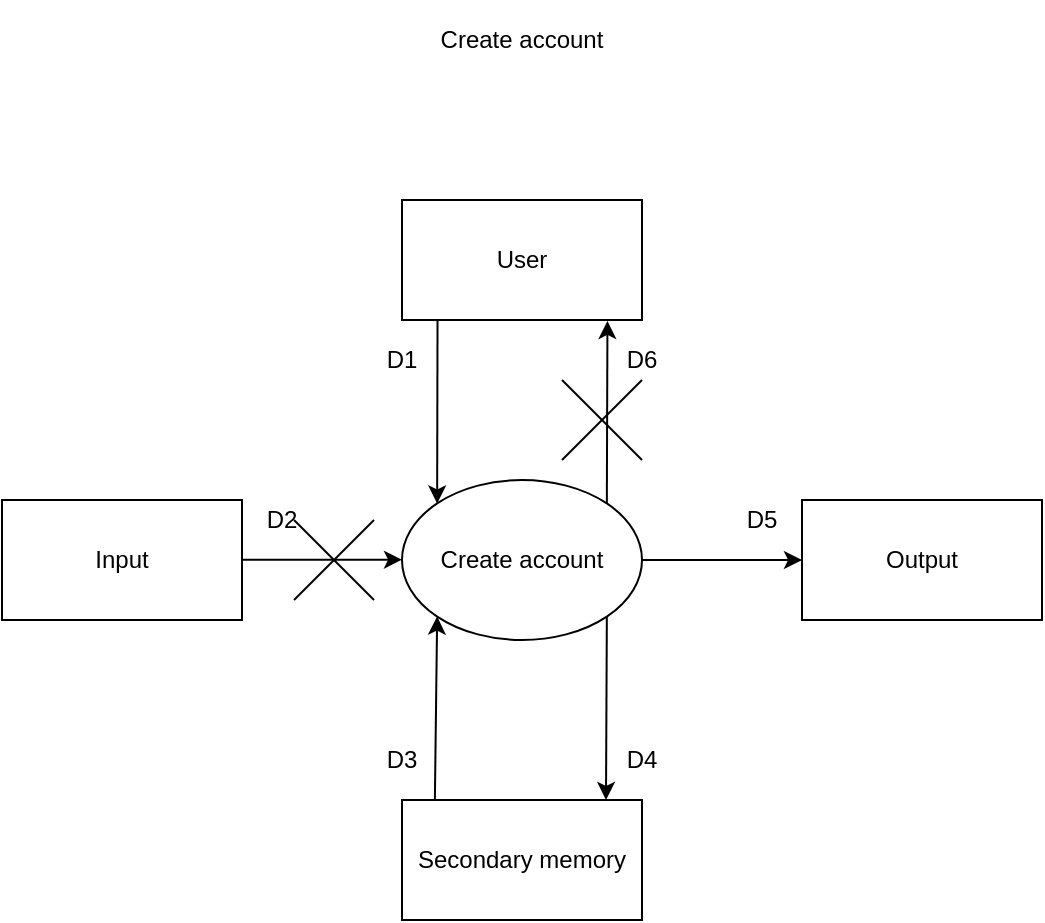 <mxfile version="21.1.2" type="device" pages="7">
  <diagram name="Create account" id="BIBEaf2-ss1-hUhWl6Ut">
    <mxGraphModel dx="1276" dy="654" grid="1" gridSize="10" guides="1" tooltips="1" connect="1" arrows="1" fold="1" page="1" pageScale="1" pageWidth="827" pageHeight="1169" math="0" shadow="0">
      <root>
        <mxCell id="0" />
        <mxCell id="1" parent="0" />
        <mxCell id="03LiYWnsOjExPJKQf6WM-1" value="User" style="rounded=0;whiteSpace=wrap;html=1;" parent="1" vertex="1">
          <mxGeometry x="354" y="140" width="120" height="60" as="geometry" />
        </mxCell>
        <mxCell id="03LiYWnsOjExPJKQf6WM-2" value="Create account" style="ellipse;whiteSpace=wrap;html=1;" parent="1" vertex="1">
          <mxGeometry x="354" y="280" width="120" height="80" as="geometry" />
        </mxCell>
        <mxCell id="03LiYWnsOjExPJKQf6WM-3" value="Secondary memory" style="rounded=0;whiteSpace=wrap;html=1;" parent="1" vertex="1">
          <mxGeometry x="354" y="440" width="120" height="60" as="geometry" />
        </mxCell>
        <mxCell id="03LiYWnsOjExPJKQf6WM-4" value="Output" style="rounded=0;whiteSpace=wrap;html=1;" parent="1" vertex="1">
          <mxGeometry x="554" y="290" width="120" height="60" as="geometry" />
        </mxCell>
        <mxCell id="03LiYWnsOjExPJKQf6WM-5" value="Input" style="rounded=0;whiteSpace=wrap;html=1;" parent="1" vertex="1">
          <mxGeometry x="154" y="290" width="120" height="60" as="geometry" />
        </mxCell>
        <mxCell id="03LiYWnsOjExPJKQf6WM-6" value="" style="endArrow=classic;html=1;rounded=0;exitX=0.148;exitY=1.002;exitDx=0;exitDy=0;entryX=0;entryY=0;entryDx=0;entryDy=0;exitPerimeter=0;" parent="1" source="03LiYWnsOjExPJKQf6WM-1" target="03LiYWnsOjExPJKQf6WM-2" edge="1">
          <mxGeometry width="50" height="50" relative="1" as="geometry">
            <mxPoint x="424" y="400" as="sourcePoint" />
            <mxPoint x="474" y="350" as="targetPoint" />
          </mxGeometry>
        </mxCell>
        <mxCell id="03LiYWnsOjExPJKQf6WM-7" value="" style="endArrow=classic;html=1;rounded=0;exitX=1;exitY=1;exitDx=0;exitDy=0;" parent="1" source="03LiYWnsOjExPJKQf6WM-2" edge="1">
          <mxGeometry width="50" height="50" relative="1" as="geometry">
            <mxPoint x="447.03" y="350" as="sourcePoint" />
            <mxPoint x="456" y="440" as="targetPoint" />
          </mxGeometry>
        </mxCell>
        <mxCell id="03LiYWnsOjExPJKQf6WM-8" value="" style="endArrow=classic;html=1;rounded=0;entryX=0;entryY=1;entryDx=0;entryDy=0;exitX=0.137;exitY=0.006;exitDx=0;exitDy=0;exitPerimeter=0;" parent="1" source="03LiYWnsOjExPJKQf6WM-3" target="03LiYWnsOjExPJKQf6WM-2" edge="1">
          <mxGeometry width="50" height="50" relative="1" as="geometry">
            <mxPoint x="372" y="440" as="sourcePoint" />
            <mxPoint x="444" y="340" as="targetPoint" />
          </mxGeometry>
        </mxCell>
        <mxCell id="03LiYWnsOjExPJKQf6WM-9" value="" style="endArrow=classic;html=1;rounded=0;entryX=0.856;entryY=1.008;entryDx=0;entryDy=0;exitX=1;exitY=0;exitDx=0;exitDy=0;entryPerimeter=0;" parent="1" source="03LiYWnsOjExPJKQf6WM-2" target="03LiYWnsOjExPJKQf6WM-1" edge="1">
          <mxGeometry width="50" height="50" relative="1" as="geometry">
            <mxPoint x="454" y="292" as="sourcePoint" />
            <mxPoint x="455.734" y="200.004" as="targetPoint" />
          </mxGeometry>
        </mxCell>
        <mxCell id="03LiYWnsOjExPJKQf6WM-10" value="" style="endArrow=classic;html=1;rounded=0;exitX=1;exitY=0.5;exitDx=0;exitDy=0;entryX=0;entryY=0.5;entryDx=0;entryDy=0;" parent="1" source="03LiYWnsOjExPJKQf6WM-2" target="03LiYWnsOjExPJKQf6WM-4" edge="1">
          <mxGeometry width="50" height="50" relative="1" as="geometry">
            <mxPoint x="424" y="330" as="sourcePoint" />
            <mxPoint x="474" y="280" as="targetPoint" />
          </mxGeometry>
        </mxCell>
        <mxCell id="03LiYWnsOjExPJKQf6WM-11" value="" style="endArrow=classic;html=1;rounded=0;exitX=1;exitY=0.5;exitDx=0;exitDy=0;entryX=0;entryY=0.5;entryDx=0;entryDy=0;" parent="1" edge="1">
          <mxGeometry width="50" height="50" relative="1" as="geometry">
            <mxPoint x="274" y="319.83" as="sourcePoint" />
            <mxPoint x="354" y="319.83" as="targetPoint" />
          </mxGeometry>
        </mxCell>
        <mxCell id="03LiYWnsOjExPJKQf6WM-12" value="D1" style="text;html=1;strokeColor=none;fillColor=none;align=center;verticalAlign=middle;whiteSpace=wrap;rounded=0;" parent="1" vertex="1">
          <mxGeometry x="334" y="200" width="40" height="40" as="geometry" />
        </mxCell>
        <mxCell id="03LiYWnsOjExPJKQf6WM-13" value="D2" style="text;html=1;strokeColor=none;fillColor=none;align=center;verticalAlign=middle;whiteSpace=wrap;rounded=0;" parent="1" vertex="1">
          <mxGeometry x="274" y="280" width="40" height="40" as="geometry" />
        </mxCell>
        <mxCell id="03LiYWnsOjExPJKQf6WM-14" value="D3" style="text;html=1;strokeColor=none;fillColor=none;align=center;verticalAlign=middle;whiteSpace=wrap;rounded=0;" parent="1" vertex="1">
          <mxGeometry x="334" y="400" width="40" height="40" as="geometry" />
        </mxCell>
        <mxCell id="03LiYWnsOjExPJKQf6WM-15" value="D4" style="text;html=1;strokeColor=none;fillColor=none;align=center;verticalAlign=middle;whiteSpace=wrap;rounded=0;" parent="1" vertex="1">
          <mxGeometry x="454" y="400" width="40" height="40" as="geometry" />
        </mxCell>
        <mxCell id="03LiYWnsOjExPJKQf6WM-16" value="D5" style="text;html=1;strokeColor=none;fillColor=none;align=center;verticalAlign=middle;whiteSpace=wrap;rounded=0;" parent="1" vertex="1">
          <mxGeometry x="514" y="280" width="40" height="40" as="geometry" />
        </mxCell>
        <mxCell id="03LiYWnsOjExPJKQf6WM-17" value="D6" style="text;html=1;strokeColor=none;fillColor=none;align=center;verticalAlign=middle;whiteSpace=wrap;rounded=0;" parent="1" vertex="1">
          <mxGeometry x="454" y="200" width="40" height="40" as="geometry" />
        </mxCell>
        <mxCell id="5VWhEeddjWl7yYg6swmp-1" value="Create account" style="text;html=1;strokeColor=none;fillColor=none;align=center;verticalAlign=middle;whiteSpace=wrap;rounded=0;" parent="1" vertex="1">
          <mxGeometry x="354" y="40" width="120" height="40" as="geometry" />
        </mxCell>
        <mxCell id="YqfO-cEBYnsqBdr-oe1B-1" value="" style="endArrow=none;html=1;rounded=0;" parent="1" edge="1">
          <mxGeometry width="50" height="50" relative="1" as="geometry">
            <mxPoint x="300" y="340" as="sourcePoint" />
            <mxPoint x="340" y="300" as="targetPoint" />
          </mxGeometry>
        </mxCell>
        <mxCell id="YqfO-cEBYnsqBdr-oe1B-2" value="" style="endArrow=none;html=1;rounded=0;" parent="1" edge="1">
          <mxGeometry width="50" height="50" relative="1" as="geometry">
            <mxPoint x="340" y="340" as="sourcePoint" />
            <mxPoint x="300" y="300" as="targetPoint" />
          </mxGeometry>
        </mxCell>
        <mxCell id="YqfO-cEBYnsqBdr-oe1B-9" value="" style="endArrow=none;html=1;rounded=0;" parent="1" edge="1">
          <mxGeometry width="50" height="50" relative="1" as="geometry">
            <mxPoint x="434" y="270" as="sourcePoint" />
            <mxPoint x="474" y="230" as="targetPoint" />
          </mxGeometry>
        </mxCell>
        <mxCell id="YqfO-cEBYnsqBdr-oe1B-10" value="" style="endArrow=none;html=1;rounded=0;" parent="1" edge="1">
          <mxGeometry width="50" height="50" relative="1" as="geometry">
            <mxPoint x="474" y="270" as="sourcePoint" />
            <mxPoint x="434" y="230" as="targetPoint" />
            <Array as="points" />
          </mxGeometry>
        </mxCell>
      </root>
    </mxGraphModel>
  </diagram>
  <diagram id="-hsOzXHvwZ4PfUWOee9R" name="Log in">
    <mxGraphModel dx="1276" dy="654" grid="1" gridSize="10" guides="1" tooltips="1" connect="1" arrows="1" fold="1" page="1" pageScale="1" pageWidth="827" pageHeight="1169" math="0" shadow="0">
      <root>
        <mxCell id="0" />
        <mxCell id="1" parent="0" />
        <mxCell id="x-r8puoE-dzUCW33SVRG-1" value="User" style="rounded=0;whiteSpace=wrap;html=1;" parent="1" vertex="1">
          <mxGeometry x="354" y="130" width="120" height="60" as="geometry" />
        </mxCell>
        <mxCell id="x-r8puoE-dzUCW33SVRG-2" value="Log in" style="ellipse;whiteSpace=wrap;html=1;" parent="1" vertex="1">
          <mxGeometry x="354" y="270" width="120" height="80" as="geometry" />
        </mxCell>
        <mxCell id="x-r8puoE-dzUCW33SVRG-3" value="Secondary memory" style="rounded=0;whiteSpace=wrap;html=1;" parent="1" vertex="1">
          <mxGeometry x="354" y="430" width="120" height="60" as="geometry" />
        </mxCell>
        <mxCell id="x-r8puoE-dzUCW33SVRG-4" value="Output" style="rounded=0;whiteSpace=wrap;html=1;" parent="1" vertex="1">
          <mxGeometry x="554" y="280" width="120" height="60" as="geometry" />
        </mxCell>
        <mxCell id="x-r8puoE-dzUCW33SVRG-5" value="Input" style="rounded=0;whiteSpace=wrap;html=1;" parent="1" vertex="1">
          <mxGeometry x="154" y="280" width="120" height="60" as="geometry" />
        </mxCell>
        <mxCell id="x-r8puoE-dzUCW33SVRG-6" value="" style="endArrow=classic;html=1;rounded=0;exitX=0.148;exitY=1.002;exitDx=0;exitDy=0;entryX=0;entryY=0;entryDx=0;entryDy=0;exitPerimeter=0;" parent="1" source="x-r8puoE-dzUCW33SVRG-1" target="x-r8puoE-dzUCW33SVRG-2" edge="1">
          <mxGeometry width="50" height="50" relative="1" as="geometry">
            <mxPoint x="424" y="390" as="sourcePoint" />
            <mxPoint x="474" y="340" as="targetPoint" />
          </mxGeometry>
        </mxCell>
        <mxCell id="x-r8puoE-dzUCW33SVRG-7" value="" style="endArrow=classic;html=1;rounded=0;exitX=1;exitY=1;exitDx=0;exitDy=0;" parent="1" source="x-r8puoE-dzUCW33SVRG-2" edge="1">
          <mxGeometry width="50" height="50" relative="1" as="geometry">
            <mxPoint x="447.03" y="340" as="sourcePoint" />
            <mxPoint x="456" y="430" as="targetPoint" />
          </mxGeometry>
        </mxCell>
        <mxCell id="x-r8puoE-dzUCW33SVRG-8" value="" style="endArrow=classic;html=1;rounded=0;entryX=0;entryY=1;entryDx=0;entryDy=0;exitX=0.137;exitY=0.006;exitDx=0;exitDy=0;exitPerimeter=0;" parent="1" source="x-r8puoE-dzUCW33SVRG-3" target="x-r8puoE-dzUCW33SVRG-2" edge="1">
          <mxGeometry width="50" height="50" relative="1" as="geometry">
            <mxPoint x="372" y="430" as="sourcePoint" />
            <mxPoint x="444" y="330" as="targetPoint" />
          </mxGeometry>
        </mxCell>
        <mxCell id="x-r8puoE-dzUCW33SVRG-9" value="" style="endArrow=classic;html=1;rounded=0;entryX=0.856;entryY=1.008;entryDx=0;entryDy=0;exitX=1;exitY=0;exitDx=0;exitDy=0;entryPerimeter=0;" parent="1" source="x-r8puoE-dzUCW33SVRG-2" target="x-r8puoE-dzUCW33SVRG-1" edge="1">
          <mxGeometry width="50" height="50" relative="1" as="geometry">
            <mxPoint x="454" y="282" as="sourcePoint" />
            <mxPoint x="455.734" y="190.004" as="targetPoint" />
          </mxGeometry>
        </mxCell>
        <mxCell id="x-r8puoE-dzUCW33SVRG-10" value="" style="endArrow=classic;html=1;rounded=0;exitX=1;exitY=0.5;exitDx=0;exitDy=0;entryX=0;entryY=0.5;entryDx=0;entryDy=0;" parent="1" source="x-r8puoE-dzUCW33SVRG-2" target="x-r8puoE-dzUCW33SVRG-4" edge="1">
          <mxGeometry width="50" height="50" relative="1" as="geometry">
            <mxPoint x="424" y="320" as="sourcePoint" />
            <mxPoint x="474" y="270" as="targetPoint" />
          </mxGeometry>
        </mxCell>
        <mxCell id="x-r8puoE-dzUCW33SVRG-11" value="" style="endArrow=classic;html=1;rounded=0;exitX=1;exitY=0.5;exitDx=0;exitDy=0;entryX=0;entryY=0.5;entryDx=0;entryDy=0;" parent="1" edge="1">
          <mxGeometry width="50" height="50" relative="1" as="geometry">
            <mxPoint x="274" y="309.83" as="sourcePoint" />
            <mxPoint x="354" y="309.83" as="targetPoint" />
          </mxGeometry>
        </mxCell>
        <mxCell id="x-r8puoE-dzUCW33SVRG-12" value="D1" style="text;html=1;strokeColor=none;fillColor=none;align=center;verticalAlign=middle;whiteSpace=wrap;rounded=0;" parent="1" vertex="1">
          <mxGeometry x="334" y="190" width="40" height="40" as="geometry" />
        </mxCell>
        <mxCell id="x-r8puoE-dzUCW33SVRG-13" value="D2" style="text;html=1;strokeColor=none;fillColor=none;align=center;verticalAlign=middle;whiteSpace=wrap;rounded=0;" parent="1" vertex="1">
          <mxGeometry x="274" y="270" width="40" height="40" as="geometry" />
        </mxCell>
        <mxCell id="x-r8puoE-dzUCW33SVRG-14" value="D3" style="text;html=1;strokeColor=none;fillColor=none;align=center;verticalAlign=middle;whiteSpace=wrap;rounded=0;" parent="1" vertex="1">
          <mxGeometry x="334" y="390" width="40" height="40" as="geometry" />
        </mxCell>
        <mxCell id="x-r8puoE-dzUCW33SVRG-15" value="D4" style="text;html=1;strokeColor=none;fillColor=none;align=center;verticalAlign=middle;whiteSpace=wrap;rounded=0;" parent="1" vertex="1">
          <mxGeometry x="454" y="390" width="40" height="40" as="geometry" />
        </mxCell>
        <mxCell id="x-r8puoE-dzUCW33SVRG-16" value="D5" style="text;html=1;strokeColor=none;fillColor=none;align=center;verticalAlign=middle;whiteSpace=wrap;rounded=0;" parent="1" vertex="1">
          <mxGeometry x="514" y="270" width="40" height="40" as="geometry" />
        </mxCell>
        <mxCell id="x-r8puoE-dzUCW33SVRG-17" value="D6" style="text;html=1;strokeColor=none;fillColor=none;align=center;verticalAlign=middle;whiteSpace=wrap;rounded=0;" parent="1" vertex="1">
          <mxGeometry x="454" y="190" width="40" height="40" as="geometry" />
        </mxCell>
        <mxCell id="WzZ-k5eQap-HWZH0hxRN-1" value="" style="rounded=0;whiteSpace=wrap;html=1;" parent="1" vertex="1">
          <mxGeometry x="354" y="40" width="120" height="40" as="geometry" />
        </mxCell>
        <mxCell id="WzZ-k5eQap-HWZH0hxRN-2" value="Log in" style="text;html=1;strokeColor=none;fillColor=none;align=center;verticalAlign=middle;whiteSpace=wrap;rounded=0;" parent="1" vertex="1">
          <mxGeometry x="354" y="40" width="120" height="40" as="geometry" />
        </mxCell>
        <mxCell id="QjcbEzJSwPeAbwuxLvSr-1" value="" style="endArrow=none;html=1;rounded=0;" parent="1" edge="1">
          <mxGeometry width="50" height="50" relative="1" as="geometry">
            <mxPoint x="300" y="330" as="sourcePoint" />
            <mxPoint x="340" y="290" as="targetPoint" />
          </mxGeometry>
        </mxCell>
        <mxCell id="QjcbEzJSwPeAbwuxLvSr-2" value="" style="endArrow=none;html=1;rounded=0;" parent="1" edge="1">
          <mxGeometry width="50" height="50" relative="1" as="geometry">
            <mxPoint x="340" y="330" as="sourcePoint" />
            <mxPoint x="300" y="290" as="targetPoint" />
          </mxGeometry>
        </mxCell>
        <mxCell id="QjcbEzJSwPeAbwuxLvSr-7" value="" style="endArrow=none;html=1;rounded=0;" parent="1" edge="1">
          <mxGeometry width="50" height="50" relative="1" as="geometry">
            <mxPoint x="434" y="400" as="sourcePoint" />
            <mxPoint x="474" y="360" as="targetPoint" />
          </mxGeometry>
        </mxCell>
        <mxCell id="QjcbEzJSwPeAbwuxLvSr-8" value="" style="endArrow=none;html=1;rounded=0;" parent="1" edge="1">
          <mxGeometry width="50" height="50" relative="1" as="geometry">
            <mxPoint x="474" y="400" as="sourcePoint" />
            <mxPoint x="434" y="360" as="targetPoint" />
          </mxGeometry>
        </mxCell>
      </root>
    </mxGraphModel>
  </diagram>
  <diagram id="bkbQI73qfmuZRDcqWcdj" name="Room management">
    <mxGraphModel dx="449" dy="654" grid="1" gridSize="10" guides="1" tooltips="1" connect="1" arrows="1" fold="1" page="1" pageScale="1" pageWidth="827" pageHeight="1169" math="0" shadow="0">
      <root>
        <mxCell id="0" />
        <mxCell id="1" parent="0" />
        <mxCell id="aENjVG01VglO0HFT_u43-2" value="" style="rounded=0;whiteSpace=wrap;html=1;" parent="1" vertex="1">
          <mxGeometry x="1181" y="40" width="120" height="40" as="geometry" />
        </mxCell>
        <mxCell id="aENjVG01VglO0HFT_u43-3" value="Room management" style="text;html=1;strokeColor=none;fillColor=none;align=center;verticalAlign=middle;whiteSpace=wrap;rounded=0;" parent="1" vertex="1">
          <mxGeometry x="1181" y="40" width="120" height="40" as="geometry" />
        </mxCell>
        <mxCell id="tMgthLuaHEAWvU4kkPge-1" value="User" style="rounded=0;whiteSpace=wrap;html=1;" parent="1" vertex="1">
          <mxGeometry x="1181" y="160" width="120" height="60" as="geometry" />
        </mxCell>
        <mxCell id="tMgthLuaHEAWvU4kkPge-2" value="Room management" style="ellipse;whiteSpace=wrap;html=1;" parent="1" vertex="1">
          <mxGeometry x="1181" y="300" width="120" height="80" as="geometry" />
        </mxCell>
        <mxCell id="tMgthLuaHEAWvU4kkPge-3" value="Secondary memory" style="rounded=0;whiteSpace=wrap;html=1;" parent="1" vertex="1">
          <mxGeometry x="1181" y="460" width="120" height="60" as="geometry" />
        </mxCell>
        <mxCell id="tMgthLuaHEAWvU4kkPge-4" value="Output" style="rounded=0;whiteSpace=wrap;html=1;" parent="1" vertex="1">
          <mxGeometry x="1381" y="310" width="120" height="60" as="geometry" />
        </mxCell>
        <mxCell id="tMgthLuaHEAWvU4kkPge-5" value="Input" style="rounded=0;whiteSpace=wrap;html=1;" parent="1" vertex="1">
          <mxGeometry x="981" y="310" width="120" height="60" as="geometry" />
        </mxCell>
        <mxCell id="tMgthLuaHEAWvU4kkPge-6" value="" style="endArrow=classic;html=1;rounded=0;exitX=0.148;exitY=1.002;exitDx=0;exitDy=0;entryX=0;entryY=0;entryDx=0;entryDy=0;exitPerimeter=0;" parent="1" source="tMgthLuaHEAWvU4kkPge-1" target="tMgthLuaHEAWvU4kkPge-2" edge="1">
          <mxGeometry width="50" height="50" relative="1" as="geometry">
            <mxPoint x="1251" y="420" as="sourcePoint" />
            <mxPoint x="1301" y="370" as="targetPoint" />
          </mxGeometry>
        </mxCell>
        <mxCell id="tMgthLuaHEAWvU4kkPge-7" value="" style="endArrow=classic;html=1;rounded=0;exitX=1;exitY=1;exitDx=0;exitDy=0;" parent="1" source="tMgthLuaHEAWvU4kkPge-2" edge="1">
          <mxGeometry width="50" height="50" relative="1" as="geometry">
            <mxPoint x="1274.03" y="370" as="sourcePoint" />
            <mxPoint x="1283" y="460" as="targetPoint" />
          </mxGeometry>
        </mxCell>
        <mxCell id="tMgthLuaHEAWvU4kkPge-8" value="" style="endArrow=classic;html=1;rounded=0;entryX=0;entryY=1;entryDx=0;entryDy=0;exitX=0.137;exitY=0.006;exitDx=0;exitDy=0;exitPerimeter=0;" parent="1" source="tMgthLuaHEAWvU4kkPge-3" target="tMgthLuaHEAWvU4kkPge-2" edge="1">
          <mxGeometry width="50" height="50" relative="1" as="geometry">
            <mxPoint x="1199" y="460" as="sourcePoint" />
            <mxPoint x="1271" y="360" as="targetPoint" />
          </mxGeometry>
        </mxCell>
        <mxCell id="tMgthLuaHEAWvU4kkPge-9" value="" style="endArrow=classic;html=1;rounded=0;entryX=0.856;entryY=1.008;entryDx=0;entryDy=0;exitX=1;exitY=0;exitDx=0;exitDy=0;entryPerimeter=0;" parent="1" source="tMgthLuaHEAWvU4kkPge-2" target="tMgthLuaHEAWvU4kkPge-1" edge="1">
          <mxGeometry width="50" height="50" relative="1" as="geometry">
            <mxPoint x="1281" y="312" as="sourcePoint" />
            <mxPoint x="1282.734" y="220.004" as="targetPoint" />
          </mxGeometry>
        </mxCell>
        <mxCell id="tMgthLuaHEAWvU4kkPge-10" value="" style="endArrow=classic;html=1;rounded=0;exitX=1;exitY=0.5;exitDx=0;exitDy=0;entryX=0;entryY=0.5;entryDx=0;entryDy=0;" parent="1" source="tMgthLuaHEAWvU4kkPge-2" target="tMgthLuaHEAWvU4kkPge-4" edge="1">
          <mxGeometry width="50" height="50" relative="1" as="geometry">
            <mxPoint x="1251" y="350" as="sourcePoint" />
            <mxPoint x="1301" y="300" as="targetPoint" />
          </mxGeometry>
        </mxCell>
        <mxCell id="tMgthLuaHEAWvU4kkPge-11" value="" style="endArrow=classic;html=1;rounded=0;exitX=1;exitY=0.5;exitDx=0;exitDy=0;entryX=0;entryY=0.5;entryDx=0;entryDy=0;" parent="1" edge="1">
          <mxGeometry width="50" height="50" relative="1" as="geometry">
            <mxPoint x="1101" y="339.83" as="sourcePoint" />
            <mxPoint x="1181" y="339.83" as="targetPoint" />
          </mxGeometry>
        </mxCell>
        <mxCell id="tMgthLuaHEAWvU4kkPge-12" value="D1" style="text;html=1;strokeColor=none;fillColor=none;align=center;verticalAlign=middle;whiteSpace=wrap;rounded=0;" parent="1" vertex="1">
          <mxGeometry x="1161" y="220" width="40" height="40" as="geometry" />
        </mxCell>
        <mxCell id="tMgthLuaHEAWvU4kkPge-13" value="D2" style="text;html=1;strokeColor=none;fillColor=none;align=center;verticalAlign=middle;whiteSpace=wrap;rounded=0;" parent="1" vertex="1">
          <mxGeometry x="1101" y="300" width="40" height="40" as="geometry" />
        </mxCell>
        <mxCell id="tMgthLuaHEAWvU4kkPge-14" value="D3" style="text;html=1;strokeColor=none;fillColor=none;align=center;verticalAlign=middle;whiteSpace=wrap;rounded=0;" parent="1" vertex="1">
          <mxGeometry x="1161" y="420" width="40" height="40" as="geometry" />
        </mxCell>
        <mxCell id="tMgthLuaHEAWvU4kkPge-15" value="D4" style="text;html=1;strokeColor=none;fillColor=none;align=center;verticalAlign=middle;whiteSpace=wrap;rounded=0;" parent="1" vertex="1">
          <mxGeometry x="1281" y="420" width="40" height="40" as="geometry" />
        </mxCell>
        <mxCell id="tMgthLuaHEAWvU4kkPge-16" value="D5" style="text;html=1;strokeColor=none;fillColor=none;align=center;verticalAlign=middle;whiteSpace=wrap;rounded=0;" parent="1" vertex="1">
          <mxGeometry x="1341" y="300" width="40" height="40" as="geometry" />
        </mxCell>
        <mxCell id="tMgthLuaHEAWvU4kkPge-17" value="D6" style="text;html=1;strokeColor=none;fillColor=none;align=center;verticalAlign=middle;whiteSpace=wrap;rounded=0;" parent="1" vertex="1">
          <mxGeometry x="1281" y="220" width="40" height="40" as="geometry" />
        </mxCell>
        <mxCell id="yk8JkqRLjt_2FmbV7-th-1" value="" style="endArrow=none;html=1;rounded=0;" parent="1" edge="1">
          <mxGeometry width="50" height="50" relative="1" as="geometry">
            <mxPoint x="1130" y="360" as="sourcePoint" />
            <mxPoint x="1170" y="320" as="targetPoint" />
          </mxGeometry>
        </mxCell>
        <mxCell id="yk8JkqRLjt_2FmbV7-th-2" value="" style="endArrow=none;html=1;rounded=0;" parent="1" edge="1">
          <mxGeometry width="50" height="50" relative="1" as="geometry">
            <mxPoint x="1170" y="360" as="sourcePoint" />
            <mxPoint x="1130" y="320" as="targetPoint" />
          </mxGeometry>
        </mxCell>
      </root>
    </mxGraphModel>
  </diagram>
  <diagram id="colqPvY0u1HghO0mSxa-" name="create service user record">
    <mxGraphModel dx="449" dy="654" grid="1" gridSize="10" guides="1" tooltips="1" connect="1" arrows="1" fold="1" page="1" pageScale="1" pageWidth="827" pageHeight="1169" math="0" shadow="0">
      <root>
        <mxCell id="0" />
        <mxCell id="1" parent="0" />
        <mxCell id="IKU_hHkoV9qEa0neEuc6-1" value="User" style="rounded=0;whiteSpace=wrap;html=1;" parent="1" vertex="1">
          <mxGeometry x="1181" y="160" width="120" height="60" as="geometry" />
        </mxCell>
        <mxCell id="IKU_hHkoV9qEa0neEuc6-2" value="Create service user record" style="ellipse;whiteSpace=wrap;html=1;" parent="1" vertex="1">
          <mxGeometry x="1181" y="300" width="120" height="80" as="geometry" />
        </mxCell>
        <mxCell id="IKU_hHkoV9qEa0neEuc6-3" value="Secondary memory" style="rounded=0;whiteSpace=wrap;html=1;" parent="1" vertex="1">
          <mxGeometry x="1181" y="460" width="120" height="60" as="geometry" />
        </mxCell>
        <mxCell id="IKU_hHkoV9qEa0neEuc6-4" value="Output" style="rounded=0;whiteSpace=wrap;html=1;" parent="1" vertex="1">
          <mxGeometry x="1381" y="310" width="120" height="60" as="geometry" />
        </mxCell>
        <mxCell id="IKU_hHkoV9qEa0neEuc6-5" value="Input" style="rounded=0;whiteSpace=wrap;html=1;" parent="1" vertex="1">
          <mxGeometry x="981" y="310" width="120" height="60" as="geometry" />
        </mxCell>
        <mxCell id="IKU_hHkoV9qEa0neEuc6-6" value="" style="endArrow=classic;html=1;rounded=0;exitX=0.148;exitY=1.002;exitDx=0;exitDy=0;entryX=0;entryY=0;entryDx=0;entryDy=0;exitPerimeter=0;" parent="1" source="IKU_hHkoV9qEa0neEuc6-1" target="IKU_hHkoV9qEa0neEuc6-2" edge="1">
          <mxGeometry width="50" height="50" relative="1" as="geometry">
            <mxPoint x="1251" y="420" as="sourcePoint" />
            <mxPoint x="1301" y="370" as="targetPoint" />
          </mxGeometry>
        </mxCell>
        <mxCell id="IKU_hHkoV9qEa0neEuc6-7" value="" style="endArrow=classic;html=1;rounded=0;exitX=1;exitY=1;exitDx=0;exitDy=0;" parent="1" source="IKU_hHkoV9qEa0neEuc6-2" edge="1">
          <mxGeometry width="50" height="50" relative="1" as="geometry">
            <mxPoint x="1274.03" y="370" as="sourcePoint" />
            <mxPoint x="1283" y="460" as="targetPoint" />
          </mxGeometry>
        </mxCell>
        <mxCell id="IKU_hHkoV9qEa0neEuc6-8" value="" style="endArrow=classic;html=1;rounded=0;entryX=0;entryY=1;entryDx=0;entryDy=0;exitX=0.137;exitY=0.006;exitDx=0;exitDy=0;exitPerimeter=0;" parent="1" source="IKU_hHkoV9qEa0neEuc6-3" target="IKU_hHkoV9qEa0neEuc6-2" edge="1">
          <mxGeometry width="50" height="50" relative="1" as="geometry">
            <mxPoint x="1199" y="460" as="sourcePoint" />
            <mxPoint x="1271" y="360" as="targetPoint" />
          </mxGeometry>
        </mxCell>
        <mxCell id="IKU_hHkoV9qEa0neEuc6-9" value="" style="endArrow=classic;html=1;rounded=0;entryX=0.856;entryY=1.008;entryDx=0;entryDy=0;exitX=1;exitY=0;exitDx=0;exitDy=0;entryPerimeter=0;" parent="1" source="IKU_hHkoV9qEa0neEuc6-2" target="IKU_hHkoV9qEa0neEuc6-1" edge="1">
          <mxGeometry width="50" height="50" relative="1" as="geometry">
            <mxPoint x="1281" y="312" as="sourcePoint" />
            <mxPoint x="1282.734" y="220.004" as="targetPoint" />
          </mxGeometry>
        </mxCell>
        <mxCell id="IKU_hHkoV9qEa0neEuc6-10" value="" style="endArrow=classic;html=1;rounded=0;exitX=1;exitY=0.5;exitDx=0;exitDy=0;entryX=0;entryY=0.5;entryDx=0;entryDy=0;" parent="1" source="IKU_hHkoV9qEa0neEuc6-2" target="IKU_hHkoV9qEa0neEuc6-4" edge="1">
          <mxGeometry width="50" height="50" relative="1" as="geometry">
            <mxPoint x="1251" y="350" as="sourcePoint" />
            <mxPoint x="1301" y="300" as="targetPoint" />
          </mxGeometry>
        </mxCell>
        <mxCell id="IKU_hHkoV9qEa0neEuc6-11" value="" style="endArrow=classic;html=1;rounded=0;exitX=1;exitY=0.5;exitDx=0;exitDy=0;entryX=0;entryY=0.5;entryDx=0;entryDy=0;" parent="1" edge="1">
          <mxGeometry width="50" height="50" relative="1" as="geometry">
            <mxPoint x="1101" y="339.83" as="sourcePoint" />
            <mxPoint x="1181" y="339.83" as="targetPoint" />
          </mxGeometry>
        </mxCell>
        <mxCell id="IKU_hHkoV9qEa0neEuc6-12" value="D1" style="text;html=1;strokeColor=none;fillColor=none;align=center;verticalAlign=middle;whiteSpace=wrap;rounded=0;" parent="1" vertex="1">
          <mxGeometry x="1161" y="220" width="40" height="40" as="geometry" />
        </mxCell>
        <mxCell id="IKU_hHkoV9qEa0neEuc6-13" value="D2" style="text;html=1;strokeColor=none;fillColor=none;align=center;verticalAlign=middle;whiteSpace=wrap;rounded=0;" parent="1" vertex="1">
          <mxGeometry x="1101" y="300" width="40" height="40" as="geometry" />
        </mxCell>
        <mxCell id="IKU_hHkoV9qEa0neEuc6-14" value="D3" style="text;html=1;strokeColor=none;fillColor=none;align=center;verticalAlign=middle;whiteSpace=wrap;rounded=0;" parent="1" vertex="1">
          <mxGeometry x="1161" y="420" width="40" height="40" as="geometry" />
        </mxCell>
        <mxCell id="IKU_hHkoV9qEa0neEuc6-15" value="D4" style="text;html=1;strokeColor=none;fillColor=none;align=center;verticalAlign=middle;whiteSpace=wrap;rounded=0;" parent="1" vertex="1">
          <mxGeometry x="1281" y="420" width="40" height="40" as="geometry" />
        </mxCell>
        <mxCell id="IKU_hHkoV9qEa0neEuc6-16" value="D5" style="text;html=1;strokeColor=none;fillColor=none;align=center;verticalAlign=middle;whiteSpace=wrap;rounded=0;" parent="1" vertex="1">
          <mxGeometry x="1341" y="300" width="40" height="40" as="geometry" />
        </mxCell>
        <mxCell id="IKU_hHkoV9qEa0neEuc6-17" value="D6" style="text;html=1;strokeColor=none;fillColor=none;align=center;verticalAlign=middle;whiteSpace=wrap;rounded=0;" parent="1" vertex="1">
          <mxGeometry x="1281" y="220" width="40" height="40" as="geometry" />
        </mxCell>
        <mxCell id="IKU_hHkoV9qEa0neEuc6-18" value="" style="endArrow=none;html=1;rounded=0;" parent="1" edge="1">
          <mxGeometry width="50" height="50" relative="1" as="geometry">
            <mxPoint x="1130" y="360" as="sourcePoint" />
            <mxPoint x="1170" y="320" as="targetPoint" />
          </mxGeometry>
        </mxCell>
        <mxCell id="IKU_hHkoV9qEa0neEuc6-19" value="" style="endArrow=none;html=1;rounded=0;" parent="1" edge="1">
          <mxGeometry width="50" height="50" relative="1" as="geometry">
            <mxPoint x="1170" y="360" as="sourcePoint" />
            <mxPoint x="1130" y="320" as="targetPoint" />
          </mxGeometry>
        </mxCell>
        <mxCell id="IKU_hHkoV9qEa0neEuc6-20" value="" style="rounded=0;whiteSpace=wrap;html=1;" parent="1" vertex="1">
          <mxGeometry x="1181" y="40" width="120" height="40" as="geometry" />
        </mxCell>
        <mxCell id="IKU_hHkoV9qEa0neEuc6-21" value="Create service user record" style="text;html=1;strokeColor=none;fillColor=none;align=center;verticalAlign=middle;whiteSpace=wrap;rounded=0;" parent="1" vertex="1">
          <mxGeometry x="1181" y="40" width="120" height="40" as="geometry" />
        </mxCell>
      </root>
    </mxGraphModel>
  </diagram>
  <diagram id="VEI24Lki0pwasV1yhZwh" name="Check out+ payment">
    <mxGraphModel dx="449" dy="654" grid="1" gridSize="10" guides="1" tooltips="1" connect="1" arrows="1" fold="1" page="1" pageScale="1" pageWidth="827" pageHeight="1169" math="0" shadow="0">
      <root>
        <mxCell id="0" />
        <mxCell id="1" parent="0" />
        <mxCell id="NwFUrbd3ngti3OzTtEV4-1" value="User" style="rounded=0;whiteSpace=wrap;html=1;" parent="1" vertex="1">
          <mxGeometry x="1181" y="160" width="120" height="60" as="geometry" />
        </mxCell>
        <mxCell id="NwFUrbd3ngti3OzTtEV4-2" value="Check out + payment" style="ellipse;whiteSpace=wrap;html=1;" parent="1" vertex="1">
          <mxGeometry x="1181" y="300" width="120" height="80" as="geometry" />
        </mxCell>
        <mxCell id="NwFUrbd3ngti3OzTtEV4-3" value="Secondary memory" style="rounded=0;whiteSpace=wrap;html=1;" parent="1" vertex="1">
          <mxGeometry x="1181" y="460" width="120" height="60" as="geometry" />
        </mxCell>
        <mxCell id="NwFUrbd3ngti3OzTtEV4-4" value="Output" style="rounded=0;whiteSpace=wrap;html=1;" parent="1" vertex="1">
          <mxGeometry x="1381" y="310" width="120" height="60" as="geometry" />
        </mxCell>
        <mxCell id="NwFUrbd3ngti3OzTtEV4-5" value="Input" style="rounded=0;whiteSpace=wrap;html=1;" parent="1" vertex="1">
          <mxGeometry x="981" y="310" width="120" height="60" as="geometry" />
        </mxCell>
        <mxCell id="NwFUrbd3ngti3OzTtEV4-6" value="" style="endArrow=classic;html=1;rounded=0;exitX=0.148;exitY=1.002;exitDx=0;exitDy=0;entryX=0;entryY=0;entryDx=0;entryDy=0;exitPerimeter=0;" parent="1" source="NwFUrbd3ngti3OzTtEV4-1" target="NwFUrbd3ngti3OzTtEV4-2" edge="1">
          <mxGeometry width="50" height="50" relative="1" as="geometry">
            <mxPoint x="1251" y="420" as="sourcePoint" />
            <mxPoint x="1301" y="370" as="targetPoint" />
          </mxGeometry>
        </mxCell>
        <mxCell id="NwFUrbd3ngti3OzTtEV4-7" value="" style="endArrow=classic;html=1;rounded=0;exitX=1;exitY=1;exitDx=0;exitDy=0;" parent="1" source="NwFUrbd3ngti3OzTtEV4-2" edge="1">
          <mxGeometry width="50" height="50" relative="1" as="geometry">
            <mxPoint x="1274.03" y="370" as="sourcePoint" />
            <mxPoint x="1283" y="460" as="targetPoint" />
          </mxGeometry>
        </mxCell>
        <mxCell id="NwFUrbd3ngti3OzTtEV4-8" value="" style="endArrow=classic;html=1;rounded=0;entryX=0;entryY=1;entryDx=0;entryDy=0;exitX=0.137;exitY=0.006;exitDx=0;exitDy=0;exitPerimeter=0;" parent="1" source="NwFUrbd3ngti3OzTtEV4-3" target="NwFUrbd3ngti3OzTtEV4-2" edge="1">
          <mxGeometry width="50" height="50" relative="1" as="geometry">
            <mxPoint x="1199" y="460" as="sourcePoint" />
            <mxPoint x="1271" y="360" as="targetPoint" />
          </mxGeometry>
        </mxCell>
        <mxCell id="NwFUrbd3ngti3OzTtEV4-9" value="" style="endArrow=classic;html=1;rounded=0;entryX=0.856;entryY=1.008;entryDx=0;entryDy=0;exitX=1;exitY=0;exitDx=0;exitDy=0;entryPerimeter=0;" parent="1" source="NwFUrbd3ngti3OzTtEV4-2" target="NwFUrbd3ngti3OzTtEV4-1" edge="1">
          <mxGeometry width="50" height="50" relative="1" as="geometry">
            <mxPoint x="1281" y="312" as="sourcePoint" />
            <mxPoint x="1282.734" y="220.004" as="targetPoint" />
          </mxGeometry>
        </mxCell>
        <mxCell id="NwFUrbd3ngti3OzTtEV4-10" value="" style="endArrow=classic;html=1;rounded=0;exitX=1;exitY=0.5;exitDx=0;exitDy=0;entryX=0;entryY=0.5;entryDx=0;entryDy=0;" parent="1" source="NwFUrbd3ngti3OzTtEV4-2" target="NwFUrbd3ngti3OzTtEV4-4" edge="1">
          <mxGeometry width="50" height="50" relative="1" as="geometry">
            <mxPoint x="1251" y="350" as="sourcePoint" />
            <mxPoint x="1301" y="300" as="targetPoint" />
          </mxGeometry>
        </mxCell>
        <mxCell id="NwFUrbd3ngti3OzTtEV4-11" value="" style="endArrow=classic;html=1;rounded=0;exitX=1;exitY=0.5;exitDx=0;exitDy=0;entryX=0;entryY=0.5;entryDx=0;entryDy=0;" parent="1" edge="1">
          <mxGeometry width="50" height="50" relative="1" as="geometry">
            <mxPoint x="1101" y="339.83" as="sourcePoint" />
            <mxPoint x="1181" y="339.83" as="targetPoint" />
          </mxGeometry>
        </mxCell>
        <mxCell id="NwFUrbd3ngti3OzTtEV4-12" value="D1" style="text;html=1;strokeColor=none;fillColor=none;align=center;verticalAlign=middle;whiteSpace=wrap;rounded=0;" parent="1" vertex="1">
          <mxGeometry x="1161" y="220" width="40" height="40" as="geometry" />
        </mxCell>
        <mxCell id="NwFUrbd3ngti3OzTtEV4-13" value="D2" style="text;html=1;strokeColor=none;fillColor=none;align=center;verticalAlign=middle;whiteSpace=wrap;rounded=0;" parent="1" vertex="1">
          <mxGeometry x="1101" y="300" width="40" height="40" as="geometry" />
        </mxCell>
        <mxCell id="NwFUrbd3ngti3OzTtEV4-14" value="D3" style="text;html=1;strokeColor=none;fillColor=none;align=center;verticalAlign=middle;whiteSpace=wrap;rounded=0;" parent="1" vertex="1">
          <mxGeometry x="1161" y="420" width="40" height="40" as="geometry" />
        </mxCell>
        <mxCell id="NwFUrbd3ngti3OzTtEV4-15" value="D4" style="text;html=1;strokeColor=none;fillColor=none;align=center;verticalAlign=middle;whiteSpace=wrap;rounded=0;" parent="1" vertex="1">
          <mxGeometry x="1281" y="420" width="40" height="40" as="geometry" />
        </mxCell>
        <mxCell id="NwFUrbd3ngti3OzTtEV4-16" value="D5" style="text;html=1;strokeColor=none;fillColor=none;align=center;verticalAlign=middle;whiteSpace=wrap;rounded=0;" parent="1" vertex="1">
          <mxGeometry x="1341" y="300" width="40" height="40" as="geometry" />
        </mxCell>
        <mxCell id="NwFUrbd3ngti3OzTtEV4-17" value="D6" style="text;html=1;strokeColor=none;fillColor=none;align=center;verticalAlign=middle;whiteSpace=wrap;rounded=0;" parent="1" vertex="1">
          <mxGeometry x="1281" y="220" width="40" height="40" as="geometry" />
        </mxCell>
        <mxCell id="NwFUrbd3ngti3OzTtEV4-18" value="" style="endArrow=none;html=1;rounded=0;" parent="1" edge="1">
          <mxGeometry width="50" height="50" relative="1" as="geometry">
            <mxPoint x="1130" y="360" as="sourcePoint" />
            <mxPoint x="1170" y="320" as="targetPoint" />
          </mxGeometry>
        </mxCell>
        <mxCell id="NwFUrbd3ngti3OzTtEV4-19" value="" style="endArrow=none;html=1;rounded=0;" parent="1" edge="1">
          <mxGeometry width="50" height="50" relative="1" as="geometry">
            <mxPoint x="1170" y="360" as="sourcePoint" />
            <mxPoint x="1130" y="320" as="targetPoint" />
          </mxGeometry>
        </mxCell>
        <mxCell id="NwFUrbd3ngti3OzTtEV4-20" value="" style="rounded=0;whiteSpace=wrap;html=1;" parent="1" vertex="1">
          <mxGeometry x="1153" y="40" width="176" height="40" as="geometry" />
        </mxCell>
        <mxCell id="NwFUrbd3ngti3OzTtEV4-21" value="Check out + payment" style="text;html=1;strokeColor=none;fillColor=none;align=center;verticalAlign=middle;whiteSpace=wrap;rounded=0;" parent="1" vertex="1">
          <mxGeometry x="1153" y="40" width="176" height="40" as="geometry" />
        </mxCell>
      </root>
    </mxGraphModel>
  </diagram>
  <diagram id="qdMztO6WiAvin7e9hxb1" name="Change regulations">
    <mxGraphModel dx="449" dy="654" grid="1" gridSize="10" guides="1" tooltips="1" connect="1" arrows="1" fold="1" page="1" pageScale="1" pageWidth="827" pageHeight="1169" math="0" shadow="0">
      <root>
        <mxCell id="0" />
        <mxCell id="1" parent="0" />
        <mxCell id="bV9kbe6etQ0cfUn2FGgD-1" value="User" style="rounded=0;whiteSpace=wrap;html=1;" parent="1" vertex="1">
          <mxGeometry x="1181" y="160" width="120" height="60" as="geometry" />
        </mxCell>
        <mxCell id="bV9kbe6etQ0cfUn2FGgD-2" value="Change regulations" style="ellipse;whiteSpace=wrap;html=1;" parent="1" vertex="1">
          <mxGeometry x="1181" y="300" width="120" height="80" as="geometry" />
        </mxCell>
        <mxCell id="bV9kbe6etQ0cfUn2FGgD-3" value="Secondary memory" style="rounded=0;whiteSpace=wrap;html=1;" parent="1" vertex="1">
          <mxGeometry x="1181" y="460" width="120" height="60" as="geometry" />
        </mxCell>
        <mxCell id="bV9kbe6etQ0cfUn2FGgD-4" value="Output" style="rounded=0;whiteSpace=wrap;html=1;" parent="1" vertex="1">
          <mxGeometry x="1381" y="310" width="120" height="60" as="geometry" />
        </mxCell>
        <mxCell id="bV9kbe6etQ0cfUn2FGgD-5" value="Input" style="rounded=0;whiteSpace=wrap;html=1;" parent="1" vertex="1">
          <mxGeometry x="981" y="310" width="120" height="60" as="geometry" />
        </mxCell>
        <mxCell id="bV9kbe6etQ0cfUn2FGgD-6" value="" style="endArrow=classic;html=1;rounded=0;exitX=0.148;exitY=1.002;exitDx=0;exitDy=0;entryX=0;entryY=0;entryDx=0;entryDy=0;exitPerimeter=0;" parent="1" source="bV9kbe6etQ0cfUn2FGgD-1" target="bV9kbe6etQ0cfUn2FGgD-2" edge="1">
          <mxGeometry width="50" height="50" relative="1" as="geometry">
            <mxPoint x="1251" y="420" as="sourcePoint" />
            <mxPoint x="1301" y="370" as="targetPoint" />
          </mxGeometry>
        </mxCell>
        <mxCell id="bV9kbe6etQ0cfUn2FGgD-7" value="" style="endArrow=classic;html=1;rounded=0;exitX=1;exitY=1;exitDx=0;exitDy=0;" parent="1" source="bV9kbe6etQ0cfUn2FGgD-2" edge="1">
          <mxGeometry width="50" height="50" relative="1" as="geometry">
            <mxPoint x="1274.03" y="370" as="sourcePoint" />
            <mxPoint x="1283" y="460" as="targetPoint" />
          </mxGeometry>
        </mxCell>
        <mxCell id="bV9kbe6etQ0cfUn2FGgD-8" value="" style="endArrow=classic;html=1;rounded=0;entryX=0;entryY=1;entryDx=0;entryDy=0;exitX=0.137;exitY=0.006;exitDx=0;exitDy=0;exitPerimeter=0;" parent="1" source="bV9kbe6etQ0cfUn2FGgD-3" target="bV9kbe6etQ0cfUn2FGgD-2" edge="1">
          <mxGeometry width="50" height="50" relative="1" as="geometry">
            <mxPoint x="1199" y="460" as="sourcePoint" />
            <mxPoint x="1271" y="360" as="targetPoint" />
          </mxGeometry>
        </mxCell>
        <mxCell id="bV9kbe6etQ0cfUn2FGgD-9" value="" style="endArrow=classic;html=1;rounded=0;entryX=0.856;entryY=1.008;entryDx=0;entryDy=0;exitX=1;exitY=0;exitDx=0;exitDy=0;entryPerimeter=0;" parent="1" source="bV9kbe6etQ0cfUn2FGgD-2" target="bV9kbe6etQ0cfUn2FGgD-1" edge="1">
          <mxGeometry width="50" height="50" relative="1" as="geometry">
            <mxPoint x="1281" y="312" as="sourcePoint" />
            <mxPoint x="1282.734" y="220.004" as="targetPoint" />
          </mxGeometry>
        </mxCell>
        <mxCell id="bV9kbe6etQ0cfUn2FGgD-10" value="" style="endArrow=classic;html=1;rounded=0;exitX=1;exitY=0.5;exitDx=0;exitDy=0;entryX=0;entryY=0.5;entryDx=0;entryDy=0;" parent="1" source="bV9kbe6etQ0cfUn2FGgD-2" target="bV9kbe6etQ0cfUn2FGgD-4" edge="1">
          <mxGeometry width="50" height="50" relative="1" as="geometry">
            <mxPoint x="1251" y="350" as="sourcePoint" />
            <mxPoint x="1301" y="300" as="targetPoint" />
          </mxGeometry>
        </mxCell>
        <mxCell id="bV9kbe6etQ0cfUn2FGgD-11" value="" style="endArrow=classic;html=1;rounded=0;exitX=1;exitY=0.5;exitDx=0;exitDy=0;entryX=0;entryY=0.5;entryDx=0;entryDy=0;" parent="1" edge="1">
          <mxGeometry width="50" height="50" relative="1" as="geometry">
            <mxPoint x="1101" y="339.83" as="sourcePoint" />
            <mxPoint x="1181" y="339.83" as="targetPoint" />
          </mxGeometry>
        </mxCell>
        <mxCell id="bV9kbe6etQ0cfUn2FGgD-12" value="D1" style="text;html=1;strokeColor=none;fillColor=none;align=center;verticalAlign=middle;whiteSpace=wrap;rounded=0;" parent="1" vertex="1">
          <mxGeometry x="1161" y="220" width="40" height="40" as="geometry" />
        </mxCell>
        <mxCell id="bV9kbe6etQ0cfUn2FGgD-13" value="D2" style="text;html=1;strokeColor=none;fillColor=none;align=center;verticalAlign=middle;whiteSpace=wrap;rounded=0;" parent="1" vertex="1">
          <mxGeometry x="1101" y="300" width="40" height="40" as="geometry" />
        </mxCell>
        <mxCell id="bV9kbe6etQ0cfUn2FGgD-14" value="D3" style="text;html=1;strokeColor=none;fillColor=none;align=center;verticalAlign=middle;whiteSpace=wrap;rounded=0;" parent="1" vertex="1">
          <mxGeometry x="1161" y="420" width="40" height="40" as="geometry" />
        </mxCell>
        <mxCell id="bV9kbe6etQ0cfUn2FGgD-15" value="D4" style="text;html=1;strokeColor=none;fillColor=none;align=center;verticalAlign=middle;whiteSpace=wrap;rounded=0;" parent="1" vertex="1">
          <mxGeometry x="1281" y="420" width="40" height="40" as="geometry" />
        </mxCell>
        <mxCell id="bV9kbe6etQ0cfUn2FGgD-16" value="D5" style="text;html=1;strokeColor=none;fillColor=none;align=center;verticalAlign=middle;whiteSpace=wrap;rounded=0;" parent="1" vertex="1">
          <mxGeometry x="1341" y="300" width="40" height="40" as="geometry" />
        </mxCell>
        <mxCell id="bV9kbe6etQ0cfUn2FGgD-17" value="D6" style="text;html=1;strokeColor=none;fillColor=none;align=center;verticalAlign=middle;whiteSpace=wrap;rounded=0;" parent="1" vertex="1">
          <mxGeometry x="1281" y="220" width="40" height="40" as="geometry" />
        </mxCell>
        <mxCell id="bV9kbe6etQ0cfUn2FGgD-18" value="" style="endArrow=none;html=1;rounded=0;" parent="1" edge="1">
          <mxGeometry width="50" height="50" relative="1" as="geometry">
            <mxPoint x="1130" y="360" as="sourcePoint" />
            <mxPoint x="1170" y="320" as="targetPoint" />
          </mxGeometry>
        </mxCell>
        <mxCell id="bV9kbe6etQ0cfUn2FGgD-19" value="" style="endArrow=none;html=1;rounded=0;" parent="1" edge="1">
          <mxGeometry width="50" height="50" relative="1" as="geometry">
            <mxPoint x="1170" y="360" as="sourcePoint" />
            <mxPoint x="1130" y="320" as="targetPoint" />
          </mxGeometry>
        </mxCell>
        <mxCell id="bV9kbe6etQ0cfUn2FGgD-22" value="" style="rounded=0;whiteSpace=wrap;html=1;" parent="1" vertex="1">
          <mxGeometry x="1153" y="40" width="176" height="40" as="geometry" />
        </mxCell>
        <mxCell id="bV9kbe6etQ0cfUn2FGgD-23" value="Change regulations" style="text;html=1;strokeColor=none;fillColor=none;align=center;verticalAlign=middle;whiteSpace=wrap;rounded=0;" parent="1" vertex="1">
          <mxGeometry x="1153" y="40" width="176" height="40" as="geometry" />
        </mxCell>
      </root>
    </mxGraphModel>
  </diagram>
  <diagram id="5ctX6FEmuebQsdTGImCu" name="Create report">
    <mxGraphModel dx="449" dy="654" grid="1" gridSize="10" guides="1" tooltips="1" connect="1" arrows="1" fold="1" page="1" pageScale="1" pageWidth="827" pageHeight="1169" math="0" shadow="0">
      <root>
        <mxCell id="0" />
        <mxCell id="1" parent="0" />
        <mxCell id="l1xvSee73Og_VL2SxNVs-1" value="User" style="rounded=0;whiteSpace=wrap;html=1;" parent="1" vertex="1">
          <mxGeometry x="1181" y="160" width="120" height="60" as="geometry" />
        </mxCell>
        <mxCell id="l1xvSee73Og_VL2SxNVs-2" value="Create report" style="ellipse;whiteSpace=wrap;html=1;" parent="1" vertex="1">
          <mxGeometry x="1181" y="300" width="120" height="80" as="geometry" />
        </mxCell>
        <mxCell id="l1xvSee73Og_VL2SxNVs-3" value="Secondary memory" style="rounded=0;whiteSpace=wrap;html=1;" parent="1" vertex="1">
          <mxGeometry x="1181" y="460" width="120" height="60" as="geometry" />
        </mxCell>
        <mxCell id="l1xvSee73Og_VL2SxNVs-4" value="Output" style="rounded=0;whiteSpace=wrap;html=1;" parent="1" vertex="1">
          <mxGeometry x="1381" y="310" width="120" height="60" as="geometry" />
        </mxCell>
        <mxCell id="l1xvSee73Og_VL2SxNVs-5" value="Input" style="rounded=0;whiteSpace=wrap;html=1;" parent="1" vertex="1">
          <mxGeometry x="981" y="310" width="120" height="60" as="geometry" />
        </mxCell>
        <mxCell id="l1xvSee73Og_VL2SxNVs-6" value="" style="endArrow=classic;html=1;rounded=0;exitX=0.148;exitY=1.002;exitDx=0;exitDy=0;entryX=0;entryY=0;entryDx=0;entryDy=0;exitPerimeter=0;" parent="1" source="l1xvSee73Og_VL2SxNVs-1" target="l1xvSee73Og_VL2SxNVs-2" edge="1">
          <mxGeometry width="50" height="50" relative="1" as="geometry">
            <mxPoint x="1251" y="420" as="sourcePoint" />
            <mxPoint x="1301" y="370" as="targetPoint" />
          </mxGeometry>
        </mxCell>
        <mxCell id="l1xvSee73Og_VL2SxNVs-7" value="" style="endArrow=classic;html=1;rounded=0;exitX=1;exitY=1;exitDx=0;exitDy=0;" parent="1" source="l1xvSee73Og_VL2SxNVs-2" edge="1">
          <mxGeometry width="50" height="50" relative="1" as="geometry">
            <mxPoint x="1274.03" y="370" as="sourcePoint" />
            <mxPoint x="1283" y="460" as="targetPoint" />
          </mxGeometry>
        </mxCell>
        <mxCell id="l1xvSee73Og_VL2SxNVs-8" value="" style="endArrow=classic;html=1;rounded=0;entryX=0;entryY=1;entryDx=0;entryDy=0;exitX=0.137;exitY=0.006;exitDx=0;exitDy=0;exitPerimeter=0;" parent="1" source="l1xvSee73Og_VL2SxNVs-3" target="l1xvSee73Og_VL2SxNVs-2" edge="1">
          <mxGeometry width="50" height="50" relative="1" as="geometry">
            <mxPoint x="1199" y="460" as="sourcePoint" />
            <mxPoint x="1271" y="360" as="targetPoint" />
          </mxGeometry>
        </mxCell>
        <mxCell id="l1xvSee73Og_VL2SxNVs-9" value="" style="endArrow=classic;html=1;rounded=0;entryX=0.856;entryY=1.008;entryDx=0;entryDy=0;exitX=1;exitY=0;exitDx=0;exitDy=0;entryPerimeter=0;" parent="1" source="l1xvSee73Og_VL2SxNVs-2" target="l1xvSee73Og_VL2SxNVs-1" edge="1">
          <mxGeometry width="50" height="50" relative="1" as="geometry">
            <mxPoint x="1281" y="312" as="sourcePoint" />
            <mxPoint x="1282.734" y="220.004" as="targetPoint" />
          </mxGeometry>
        </mxCell>
        <mxCell id="l1xvSee73Og_VL2SxNVs-10" value="" style="endArrow=classic;html=1;rounded=0;exitX=1;exitY=0.5;exitDx=0;exitDy=0;entryX=0;entryY=0.5;entryDx=0;entryDy=0;" parent="1" source="l1xvSee73Og_VL2SxNVs-2" target="l1xvSee73Og_VL2SxNVs-4" edge="1">
          <mxGeometry width="50" height="50" relative="1" as="geometry">
            <mxPoint x="1251" y="350" as="sourcePoint" />
            <mxPoint x="1301" y="300" as="targetPoint" />
          </mxGeometry>
        </mxCell>
        <mxCell id="l1xvSee73Og_VL2SxNVs-11" value="" style="endArrow=classic;html=1;rounded=0;exitX=1;exitY=0.5;exitDx=0;exitDy=0;entryX=0;entryY=0.5;entryDx=0;entryDy=0;" parent="1" edge="1">
          <mxGeometry width="50" height="50" relative="1" as="geometry">
            <mxPoint x="1101" y="339.83" as="sourcePoint" />
            <mxPoint x="1181" y="339.83" as="targetPoint" />
          </mxGeometry>
        </mxCell>
        <mxCell id="l1xvSee73Og_VL2SxNVs-12" value="D1" style="text;html=1;strokeColor=none;fillColor=none;align=center;verticalAlign=middle;whiteSpace=wrap;rounded=0;" parent="1" vertex="1">
          <mxGeometry x="1161" y="220" width="40" height="40" as="geometry" />
        </mxCell>
        <mxCell id="l1xvSee73Og_VL2SxNVs-13" value="D2" style="text;html=1;strokeColor=none;fillColor=none;align=center;verticalAlign=middle;whiteSpace=wrap;rounded=0;" parent="1" vertex="1">
          <mxGeometry x="1101" y="300" width="40" height="40" as="geometry" />
        </mxCell>
        <mxCell id="l1xvSee73Og_VL2SxNVs-14" value="D3" style="text;html=1;strokeColor=none;fillColor=none;align=center;verticalAlign=middle;whiteSpace=wrap;rounded=0;" parent="1" vertex="1">
          <mxGeometry x="1161" y="420" width="40" height="40" as="geometry" />
        </mxCell>
        <mxCell id="l1xvSee73Og_VL2SxNVs-15" value="D4" style="text;html=1;strokeColor=none;fillColor=none;align=center;verticalAlign=middle;whiteSpace=wrap;rounded=0;" parent="1" vertex="1">
          <mxGeometry x="1281" y="420" width="40" height="40" as="geometry" />
        </mxCell>
        <mxCell id="l1xvSee73Og_VL2SxNVs-16" value="D5" style="text;html=1;strokeColor=none;fillColor=none;align=center;verticalAlign=middle;whiteSpace=wrap;rounded=0;" parent="1" vertex="1">
          <mxGeometry x="1341" y="300" width="40" height="40" as="geometry" />
        </mxCell>
        <mxCell id="l1xvSee73Og_VL2SxNVs-17" value="D6" style="text;html=1;strokeColor=none;fillColor=none;align=center;verticalAlign=middle;whiteSpace=wrap;rounded=0;" parent="1" vertex="1">
          <mxGeometry x="1281" y="220" width="40" height="40" as="geometry" />
        </mxCell>
        <mxCell id="l1xvSee73Og_VL2SxNVs-18" value="" style="endArrow=none;html=1;rounded=0;" parent="1" edge="1">
          <mxGeometry width="50" height="50" relative="1" as="geometry">
            <mxPoint x="1130" y="360" as="sourcePoint" />
            <mxPoint x="1170" y="320" as="targetPoint" />
          </mxGeometry>
        </mxCell>
        <mxCell id="l1xvSee73Og_VL2SxNVs-19" value="" style="endArrow=none;html=1;rounded=0;" parent="1" edge="1">
          <mxGeometry width="50" height="50" relative="1" as="geometry">
            <mxPoint x="1170" y="360" as="sourcePoint" />
            <mxPoint x="1130" y="320" as="targetPoint" />
          </mxGeometry>
        </mxCell>
        <mxCell id="l1xvSee73Og_VL2SxNVs-20" value="" style="rounded=0;whiteSpace=wrap;html=1;" parent="1" vertex="1">
          <mxGeometry x="1153" y="40" width="176" height="40" as="geometry" />
        </mxCell>
        <mxCell id="l1xvSee73Og_VL2SxNVs-21" value="Create report" style="text;html=1;strokeColor=none;fillColor=none;align=center;verticalAlign=middle;whiteSpace=wrap;rounded=0;" parent="1" vertex="1">
          <mxGeometry x="1153" y="40" width="176" height="40" as="geometry" />
        </mxCell>
      </root>
    </mxGraphModel>
  </diagram>
</mxfile>
